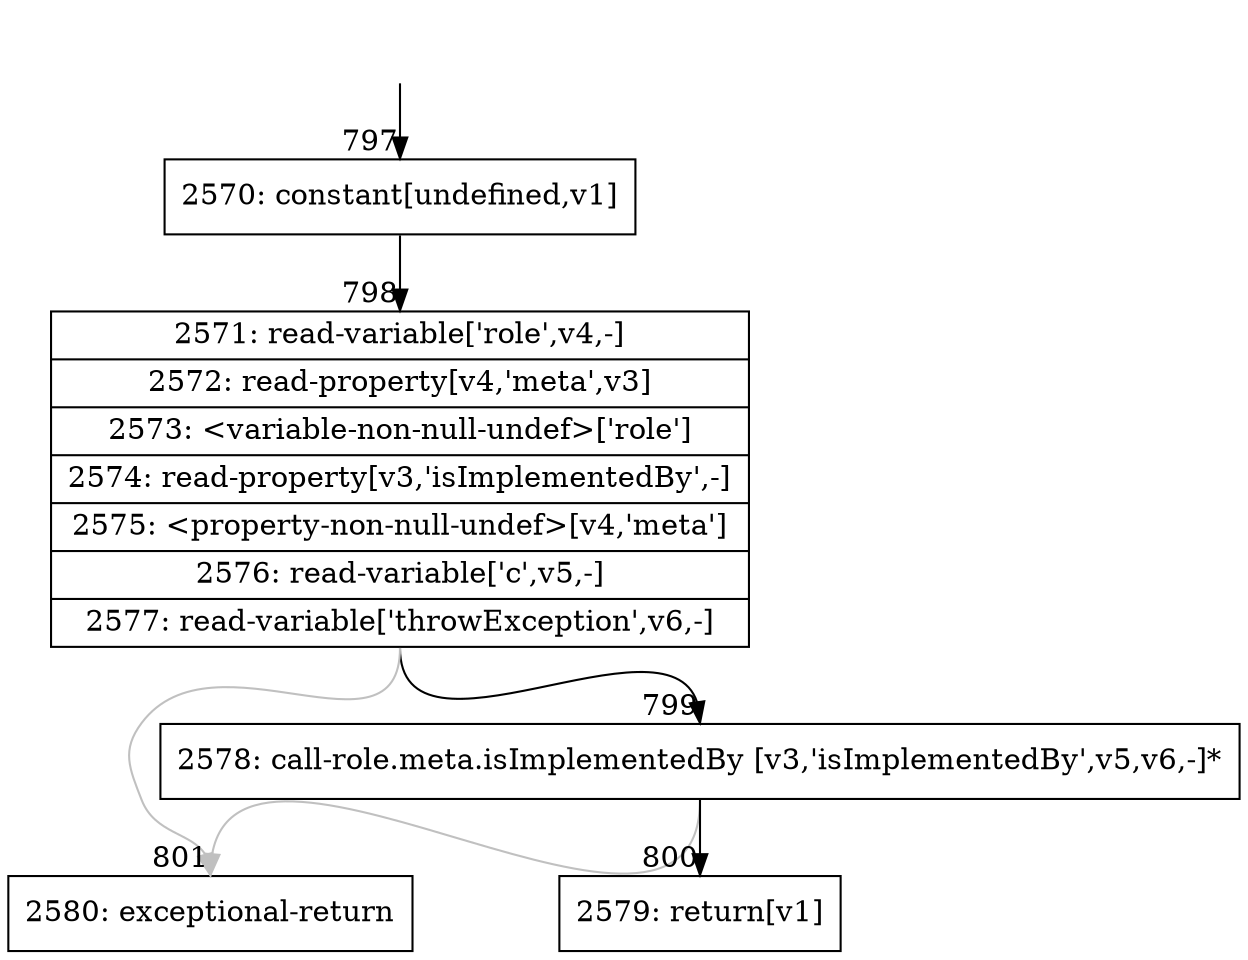 digraph {
rankdir="TD"
BB_entry89[shape=none,label=""];
BB_entry89 -> BB797 [tailport=s, headport=n, headlabel="    797"]
BB797 [shape=record label="{2570: constant[undefined,v1]}" ] 
BB797 -> BB798 [tailport=s, headport=n, headlabel="      798"]
BB798 [shape=record label="{2571: read-variable['role',v4,-]|2572: read-property[v4,'meta',v3]|2573: \<variable-non-null-undef\>['role']|2574: read-property[v3,'isImplementedBy',-]|2575: \<property-non-null-undef\>[v4,'meta']|2576: read-variable['c',v5,-]|2577: read-variable['throwException',v6,-]}" ] 
BB798 -> BB799 [tailport=s, headport=n, headlabel="      799"]
BB798 -> BB801 [tailport=s, headport=n, color=gray, headlabel="      801"]
BB799 [shape=record label="{2578: call-role.meta.isImplementedBy [v3,'isImplementedBy',v5,v6,-]*}" ] 
BB799 -> BB800 [tailport=s, headport=n, headlabel="      800"]
BB799 -> BB801 [tailport=s, headport=n, color=gray]
BB800 [shape=record label="{2579: return[v1]}" ] 
BB801 [shape=record label="{2580: exceptional-return}" ] 
//#$~ 846
}
